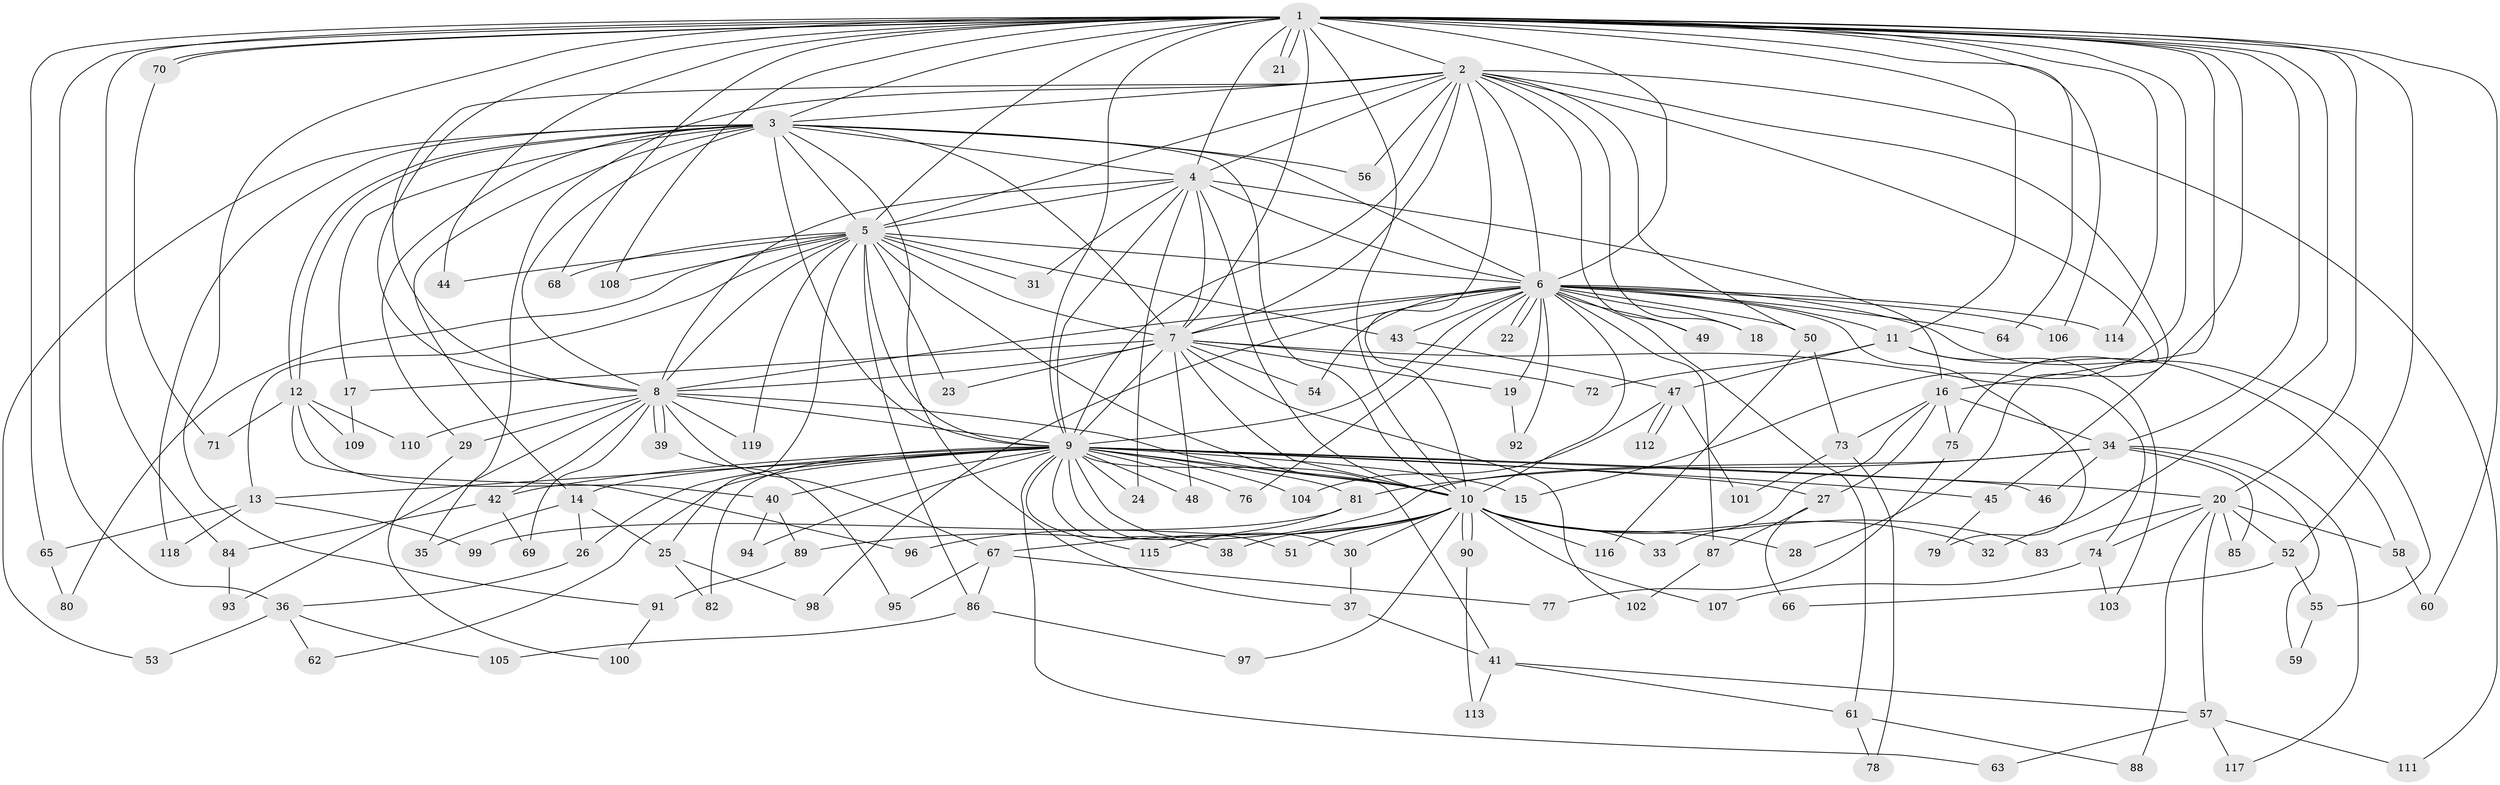 // coarse degree distribution, {23: 0.02127659574468085, 10: 0.0425531914893617, 16: 0.06382978723404255, 15: 0.02127659574468085, 22: 0.02127659574468085, 18: 0.02127659574468085, 11: 0.02127659574468085, 8: 0.02127659574468085, 7: 0.02127659574468085, 3: 0.14893617021276595, 1: 0.0425531914893617, 2: 0.425531914893617, 4: 0.10638297872340426, 5: 0.02127659574468085}
// Generated by graph-tools (version 1.1) at 2025/17/03/04/25 18:17:25]
// undirected, 119 vertices, 263 edges
graph export_dot {
graph [start="1"]
  node [color=gray90,style=filled];
  1;
  2;
  3;
  4;
  5;
  6;
  7;
  8;
  9;
  10;
  11;
  12;
  13;
  14;
  15;
  16;
  17;
  18;
  19;
  20;
  21;
  22;
  23;
  24;
  25;
  26;
  27;
  28;
  29;
  30;
  31;
  32;
  33;
  34;
  35;
  36;
  37;
  38;
  39;
  40;
  41;
  42;
  43;
  44;
  45;
  46;
  47;
  48;
  49;
  50;
  51;
  52;
  53;
  54;
  55;
  56;
  57;
  58;
  59;
  60;
  61;
  62;
  63;
  64;
  65;
  66;
  67;
  68;
  69;
  70;
  71;
  72;
  73;
  74;
  75;
  76;
  77;
  78;
  79;
  80;
  81;
  82;
  83;
  84;
  85;
  86;
  87;
  88;
  89;
  90;
  91;
  92;
  93;
  94;
  95;
  96;
  97;
  98;
  99;
  100;
  101;
  102;
  103;
  104;
  105;
  106;
  107;
  108;
  109;
  110;
  111;
  112;
  113;
  114;
  115;
  116;
  117;
  118;
  119;
  1 -- 2;
  1 -- 3;
  1 -- 4;
  1 -- 5;
  1 -- 6;
  1 -- 7;
  1 -- 8;
  1 -- 9;
  1 -- 10;
  1 -- 11;
  1 -- 15;
  1 -- 16;
  1 -- 20;
  1 -- 21;
  1 -- 21;
  1 -- 32;
  1 -- 34;
  1 -- 36;
  1 -- 44;
  1 -- 45;
  1 -- 52;
  1 -- 60;
  1 -- 64;
  1 -- 65;
  1 -- 68;
  1 -- 70;
  1 -- 70;
  1 -- 84;
  1 -- 91;
  1 -- 106;
  1 -- 108;
  1 -- 114;
  2 -- 3;
  2 -- 4;
  2 -- 5;
  2 -- 6;
  2 -- 7;
  2 -- 8;
  2 -- 9;
  2 -- 10;
  2 -- 18;
  2 -- 28;
  2 -- 35;
  2 -- 49;
  2 -- 50;
  2 -- 56;
  2 -- 75;
  2 -- 111;
  3 -- 4;
  3 -- 5;
  3 -- 6;
  3 -- 7;
  3 -- 8;
  3 -- 9;
  3 -- 10;
  3 -- 12;
  3 -- 12;
  3 -- 14;
  3 -- 17;
  3 -- 29;
  3 -- 37;
  3 -- 53;
  3 -- 56;
  3 -- 118;
  4 -- 5;
  4 -- 6;
  4 -- 7;
  4 -- 8;
  4 -- 9;
  4 -- 10;
  4 -- 16;
  4 -- 24;
  4 -- 31;
  5 -- 6;
  5 -- 7;
  5 -- 8;
  5 -- 9;
  5 -- 10;
  5 -- 13;
  5 -- 23;
  5 -- 25;
  5 -- 31;
  5 -- 43;
  5 -- 44;
  5 -- 68;
  5 -- 80;
  5 -- 86;
  5 -- 108;
  5 -- 119;
  6 -- 7;
  6 -- 8;
  6 -- 9;
  6 -- 10;
  6 -- 11;
  6 -- 18;
  6 -- 19;
  6 -- 22;
  6 -- 22;
  6 -- 43;
  6 -- 49;
  6 -- 50;
  6 -- 54;
  6 -- 55;
  6 -- 61;
  6 -- 64;
  6 -- 76;
  6 -- 79;
  6 -- 87;
  6 -- 92;
  6 -- 98;
  6 -- 106;
  6 -- 114;
  7 -- 8;
  7 -- 9;
  7 -- 10;
  7 -- 17;
  7 -- 19;
  7 -- 23;
  7 -- 48;
  7 -- 54;
  7 -- 72;
  7 -- 74;
  7 -- 102;
  8 -- 9;
  8 -- 10;
  8 -- 29;
  8 -- 39;
  8 -- 39;
  8 -- 42;
  8 -- 67;
  8 -- 69;
  8 -- 93;
  8 -- 110;
  8 -- 119;
  9 -- 10;
  9 -- 13;
  9 -- 14;
  9 -- 15;
  9 -- 20;
  9 -- 24;
  9 -- 26;
  9 -- 27;
  9 -- 30;
  9 -- 38;
  9 -- 40;
  9 -- 41;
  9 -- 42;
  9 -- 45;
  9 -- 46;
  9 -- 48;
  9 -- 51;
  9 -- 62;
  9 -- 63;
  9 -- 76;
  9 -- 81;
  9 -- 82;
  9 -- 94;
  9 -- 104;
  9 -- 115;
  10 -- 28;
  10 -- 30;
  10 -- 32;
  10 -- 33;
  10 -- 38;
  10 -- 51;
  10 -- 67;
  10 -- 83;
  10 -- 90;
  10 -- 90;
  10 -- 96;
  10 -- 97;
  10 -- 107;
  10 -- 116;
  11 -- 47;
  11 -- 58;
  11 -- 72;
  11 -- 103;
  12 -- 40;
  12 -- 71;
  12 -- 96;
  12 -- 109;
  12 -- 110;
  13 -- 65;
  13 -- 99;
  13 -- 118;
  14 -- 25;
  14 -- 26;
  14 -- 35;
  16 -- 27;
  16 -- 33;
  16 -- 34;
  16 -- 73;
  16 -- 75;
  17 -- 109;
  19 -- 92;
  20 -- 52;
  20 -- 57;
  20 -- 58;
  20 -- 74;
  20 -- 83;
  20 -- 85;
  20 -- 88;
  25 -- 82;
  25 -- 98;
  26 -- 36;
  27 -- 66;
  27 -- 87;
  29 -- 100;
  30 -- 37;
  34 -- 46;
  34 -- 59;
  34 -- 81;
  34 -- 85;
  34 -- 89;
  34 -- 117;
  36 -- 53;
  36 -- 62;
  36 -- 105;
  37 -- 41;
  39 -- 95;
  40 -- 89;
  40 -- 94;
  41 -- 57;
  41 -- 61;
  41 -- 113;
  42 -- 69;
  42 -- 84;
  43 -- 47;
  45 -- 79;
  47 -- 101;
  47 -- 104;
  47 -- 112;
  47 -- 112;
  50 -- 73;
  50 -- 116;
  52 -- 55;
  52 -- 66;
  55 -- 59;
  57 -- 63;
  57 -- 111;
  57 -- 117;
  58 -- 60;
  61 -- 78;
  61 -- 88;
  65 -- 80;
  67 -- 77;
  67 -- 86;
  67 -- 95;
  70 -- 71;
  73 -- 78;
  73 -- 101;
  74 -- 103;
  74 -- 107;
  75 -- 77;
  81 -- 99;
  81 -- 115;
  84 -- 93;
  86 -- 97;
  86 -- 105;
  87 -- 102;
  89 -- 91;
  90 -- 113;
  91 -- 100;
}
